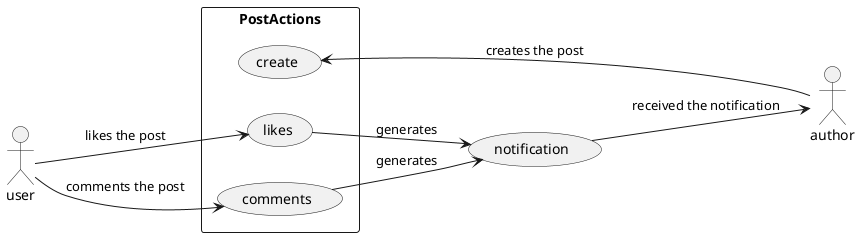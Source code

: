 @startuml
left to right direction
actor "user" as u
actor "author" as a

rectangle PostActions {
  usecase "create" as cp
  usecase "likes" as lp
  usecase "comments" as cl
}

 usecase "notification" as n

a --> cp : creates the post
u --> lp : likes the post
u --> cl : comments the post
lp --> n : generates 
cl --> n : generates 
n --> a : received the notification
@enduml